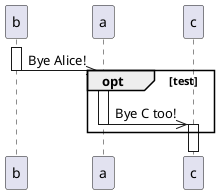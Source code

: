 @startuml
!pragma teoz true
'Issue #1494 with additional parallel to C.
'skinparam style strictuml

'Actor Bob as b
'Actor Alice as a
'Actor Charlie as c

activate b
'b ->> a --++ : Hi Alice!
'a ->> b --++ : Bye Bob!

'b ->> a --++: Bye Alice!

'& b ->> m ++ : Bye Alice!
 b ->> a --++: Bye Alice!
  & opt test
  'activate a
 a ->> c -- : Bye C too!
 activate c
 end
 '& b ->> a --: Bye Alice!

deactivate b
'activate a
deactivate a
'deactivate m
deactivate c
'footer %version()
@enduml
@startuml
!pragma teoz true
'Issue #1494 with additional parallel to C.
'skinparam style strictuml

'Actor Bob as b
'Actor Alice as a
'Actor Charlie as c

activate b
'b ->> a --++ : Hi Alice!
'a ->> b --++ : Bye Bob!

b ->> a ++: Bye Alice!
'& b ->> m ++ : Bye Alice!
'& group test
& a ->> c ++: Bye C too!
' end
deactivate b
'activate a
deactivate a
'deactivate m
deactivate c
@enduml

@startuml
!pragma teoz true
'Forum 13409
activate b
b -> a --++ #red : hello
deactivate a
b -> a : hello2
activate a #green
deactivate a
b -> a ++ #green: hello3
@enduml

@startuml
!pragma teoz true
'also Forum 15191
Bob -> Alice : message
& note right of Alice: ok
Alice -[hidden]> Alice

activate Bob
Bob -> Alice --: deactivate
& note right of Alice: ok

Bob -> Alice ++: activate
& note right of Alice: ok
activate Bob
deactivate Alice


Bob -> Alice --++: act+deact
& note right of Alice: not ok
deactivate Alice
@enduml

@startuml
!pragma teoz true
participant "actor 1"
participant "actor 5"
'activate "actor 5" #Olive
"actor 5" -> "actor 1"
'deactivate "actor 5"
activate "actor 1" #Olive
activate "actor 1" #OliveDrab
activate "actor 1" #MediumSeaGreen

footer %version()
@enduml

@startuml
!pragma teoz true
activate "actor 1" #Olive
activate "actor 1" #OliveDrab
activate "actor 1" #MediumSeaGreen
'activate "actor 1" #blue
"actor 1" -> "actor 1": actor1 sub-sub-activity1
deactivate "actor 1"
deactivate "actor 1"
deactivate "actor 1"
'deactivate "actor 1"
"actor 1" -> "actor 1": actor1 activity2
footer %version()
@enduml

@startuml
!pragma teoz true
'issue #344
'
' 1 - some activation lines separated by messages
'
activate "actor 1" #Olive
"actor 1" -> "actor 1": actor1 activity1
activate "actor 1" #OliveDrab
"actor 1" -> "actor 1": actor1 sub-activity1
deactivate "actor 1"
"actor 1" -> "actor 1": actor1 activity2\nactor1 summary1
activate "actor 1" #OliveDrab
"actor 1" -> "actor 1": actor1 sub-activity2\nactor1 sub-activity3
"actor 1" -> "actor 5" :
deactivate "actor 1"
deactivate "actor 1"
activate "actor 5" #Olive
"actor 5" -> "actor 5": general func activity1\ngeneral func activity2
activate "actor 5" #OliveDrab
"actor 5" -> "actor 5": general func sub-activity1
"actor 5" -> "actor 1" :
deactivate "actor 5"
deactivate "actor 5"

'
' 2 - some activation lines in sequence
'
activate "actor 1" #Olive
activate "actor 1" #OliveDrab
"actor 1" -> "actor 1": actor1 sub-summary1
"actor 1" -> "actor1_func1()" :
deactivate "actor 1"
deactivate "actor 1"
activate "actor1_func1()" #Olive
"actor1_func1()" -> "actor1_func1()": actor1 func1 activity1\nactor1 func1 activity2
"actor1_func1()" -> "actor2_func1()" :
deactivate "actor1_func1()"
activate "actor2_func1()" #Olive
"actor2_func1()" -> "actor2_func1()": actor2 func1 activity1
"actor2_func1()" -> "actor 1" :
deactivate "actor2_func1()"

'
' 3 - some further activation lines in sequence
'
activate "actor 1" #Olive
activate "actor 1" #OliveDrab
activate "actor 1" #MediumSeaGreen
"actor 1" -> "actor 1": actor1 sub-sub-activity1
deactivate "actor 1"
"actor 1" -> "actor 1": actor1 sub-activity4
deactivate "actor 1"
"actor 1" -> "actor 1": actor1 activity3
@enduml
@startuml
!pragma teoz true
activate "actor 1" #Olive
"actor 1" -[#ffffff00]>? : actor1 activity1
activate "actor 1" #OliveDrab
"actor 1" -[#ffffff00]>? : actor1 sub-activity1
deactivate "actor 1"
"actor 1" -[#ffffff00]>? : actor1 activity2\nactor1 summary1
activate "actor 1" #OliveDrab
"actor 1" -[#ffffff00]>? : actor1 sub-activity2\nactor1 sub-activity3
"actor 1" -> "actor 5" :
deactivate "actor 1"
deactivate "actor 1"
activate "actor 5" #Olive
"actor 5" -[#ffffff00]>? : general func activity1\ngeneral func activity2
activate "actor 5" #OliveDrab
"actor 5" -[#ffffff00]>? : general func sub-activity1
"actor 5" -> "actor 1" :
deactivate "actor 5"
deactivate "actor 5"
activate "actor 1" #Olive
"actor 1" -[#ffffff00]>? :
activate "actor 1" #OliveDrab
"actor 1" -[#ffffff00]>? : actor1 sub-summary1
"actor 1" -> "actor1_func1()" :
@enduml
@startuml
!pragma teoz true
activate "actor 1" #Olive
activate "actor 1" #OliveDrab
activate "actor 1" #MediumSeaGreen
'activate "actor 1" #blue
"actor 1" -> "actor 1": actor1 sub-sub-activity1
deactivate "actor 1"
deactivate "actor 1"
deactivate "actor 1"
'deactivate "actor 1"
"actor 1" -> "actor 1": actor1 activity2
footer %version()
@enduml
@startuml
!pragma teoz true
participant Jim as j
participant Alice as a
participant Bob   as b
participant Tom as c
activate j
activate a
activate b
activate a
activate b
activate b
activate b
a ->     b : ""->   ""
a ->>    b : ""->>  ""
a -\     b : ""-\   ""
a -\\    b : ""-\\\\""
a -/     b : ""-/   ""
a -//    b : ""-//  ""
a ->x    b : ""->x  ""
a x->    b : ""x->  ""
a o->    b : ""o->  ""
a ->o    b : ""->o  ""
a o->o   b : ""o->o ""
a <->    b : ""<->  ""
a o<->o  b : ""o<->o""
a x<->x  b : ""x<->x""
a ->>o   b : ""->>o ""
a -\o    b : ""-\o  ""
a -\\o   b : ""-\\\\o""
a -/o    b : ""-/o  ""
a -//o   b : ""-//o ""
a x->o   b : ""x->o ""

a <-     b : ""<-  ""
a <<-    b : ""<<-  ""
a /-     b : ""/-   ""
a //-    b : ""//-""
a \-     b : ""\\-""
a \\-    b : ""\\\\-""
a x<-    b : ""x<-  ""
a <-x    b : ""<-x  ""
a <-o    b : ""<-o  ""
a o<-    b : ""o<-  ""
a o<-o   b : ""o<-o ""
a <->    b : ""<->  ""
a o<->o  b : ""o<->o""
a x<->x  b : ""x<->x""
a o<<-   b : ""o<<- ""
a o/-    b : ""o/-  ""
a o//-   b : ""o//-""
a o\-    b : ""o\\-  ""
a o\\-   b : ""o\\\\-""
a o<-x   b : ""o<-x ""

a ->     a : ""->   ""
a ->>    a : ""->>  ""
a -\     a : ""-\   ""
a -\\    a : ""-\\\\""
a -/     a : ""-/   ""
a -//    a : ""-//  ""
a o->    a : ""o->  ""
a ->o    a : ""->o  ""
a o->o   a : ""o->o ""
a <->    a : ""<->  ""
a o<->o  a : ""o<->o""
a ->>o   a : ""->>o ""
a -\o    a : ""-\o  ""
a -\\o   a : ""-\\\\o""
a -/o    a : ""-/o  ""
a -//o   a : ""-//o ""

b <-     b : ""<-""
b o<-     b : ""o<-""
b o<-o     b : ""o<-o""
b <<-    b : ""<<-""
b /-     b : ""/-""
b //-    b : ""//""
b \-     b : ""\-""
b \\-    b : ""\\\\-""
b <-o    b : ""<-o""
b o<-    b : ""o<-""
b o<-o   b : ""o<-o""
b o<<-   b : ""o<<-""
b o/-    b : ""o/-""
b o//-   b : ""o//-""
b o\-    b : ""o\\-""
b o\\-   b : ""o\\\\-""

a <->    a : "" <->""
a o<->o  a : "" o<->o""
a x<->x  a : ""  x<->x""
a x->o   a : ""x->o ""
a ->x    a : ""->x  ""
a x->    a : ""x->  ""
a x<-    a : ""x<-""
a <-X    a : ""<-x""
a o<-x   a : "" o<-x ""
b x<-    b : ""x<-""
b <-X    b : ""<-x""
b o<-x   b : "" o<-x ""

[->      a : ""[->   ""
[->>     a : ""[->>  ""
[-\      a : ""[-\   ""
[-\\     a : ""[-\\\\""
[-/      a : ""[-/   ""
[-//     a : ""[-//  ""
[->x     a : ""[->x  ""
[x->     a : ""[x->  ""
[o->     a : ""[o->  ""
[->o     a : ""[->o  ""
[o->o    a : ""[o->o ""
[<->     a : ""[<->  ""
[o<->o   a : ""[o<->o""
[x<->x   a : ""[x<->x""
[->>o    a : ""[->>o ""
[-\o     a : ""[-\o  ""
[-\\o    a : ""[-\\\\o""
[-/o     a : ""[-/o  ""
[-//o    a : ""[-//o ""
[x->o    a : ""[x->o ""

a ->]      : ""->]   ""
a ->>]     : ""->>]  ""
a -\]      : ""-\]   ""
a -\\]     : ""-\\\\]""
a -/]      : ""-/]   ""
a -//]     : ""-//]  ""
a ->x]     : ""->x]  ""
a x->]     : ""x->]  ""
a o->]     : ""o->]  ""
a ->o]     : ""->o]  ""
a o->o]    : ""o->o] ""
a <->]     : ""<->]  ""
a o<->o]   : ""o<->o]""
a x<->x]   : ""x<->x]""
a ->>o]    : ""->>o] ""
a -\o]     : ""-\o]  ""
a -\\o]    : ""-\\\\o]""
a -/o]     : ""-/o]  ""
a -//o]    : ""-//o] ""
a x->o]    : ""x->o] ""
@enduml
@startuml
'!pragma teoz true
'
' 1 - some activation lines separated by messages
'
activate "actor 1" #Olive
"actor 1" -> "actor 1": actor1 activity1
activate "actor 1" #OliveDrab
"actor 1" -> "actor 1": actor1 sub-activity1
deactivate "actor 1"
"actor 1" -> "actor 1": actor1 activity2\nactor1 summary1
activate "actor 1" #OliveDrab
"actor 1" -> "actor 1": actor1 sub-activity2\nactor1 sub-activity3
"actor 1" -> "actor 5" :
deactivate "actor 1"
deactivate "actor 1"
activate "actor 5" #Olive
"actor 5" -> "actor 5": general func activity1\ngeneral func activity2
activate "actor 5" #OliveDrab
"actor 5" -> "actor 5": general func sub-activity1
"actor 5" -> "actor 1" :
deactivate "actor 5"
deactivate "actor 5"

'
' 2 - some activation lines in sequence
'
activate "actor 1" #Olive
activate "actor 1" #OliveDrab
"actor 1" -> "actor 1": actor1 sub-summary1
"actor 1" -> "actor1_func1()" :
deactivate "actor 1"
deactivate "actor 1"
activate "actor1_func1()" #Olive
"actor1_func1()" -> "actor1_func1()": actor1 func1 activity1\nactor1 func1 activity2
"actor1_func1()" -> "actor2_func1()" :
deactivate "actor1_func1()"
activate "actor2_func1()" #Olive
"actor2_func1()" -> "actor2_func1()": actor2 func1 activity1
"actor2_func1()" -> "actor 1" :
deactivate "actor2_func1()"

'
' 3 - some further activation lines in sequence
'
activate "actor 1" #Olive
activate "actor 1" #OliveDrab
activate "actor 1" #MediumSeaGreen
"actor 1" -> "actor 1": actor1 sub-sub-activity1
deactivate "actor 1"
"actor 1" -> "actor 1": actor1 sub-activity4
deactivate "actor 1"
"actor 1" -> "actor 1": actor1 activity3
@enduml
@startuml
!pragma teoz true
'
' 1 - some activation lines separated by messages
'
activate "actor 1" #Olive
"actor 1" -> "actor 1": actor1 activity1
activate "actor 1" #OliveDrab
"actor 1" -> "actor 1": actor1 sub-activity1
deactivate "actor 1"
"actor 1" -> "actor 1": actor1 activity2\nactor1 summary1
activate "actor 1" #OliveDrab
"actor 1" -> "actor 1": actor1 sub-activity2\nactor1 sub-activity3
"actor 1" -> "actor 5" :
deactivate "actor 1"
deactivate "actor 1"
activate "actor 5" #Olive
"actor 5" -> "actor 5": general func activity1\ngeneral func activity2
activate "actor 5" #OliveDrab
"actor 5" -> "actor 5": general func sub-activity1
"actor 5" -> "actor 1" :
deactivate "actor 5"
deactivate "actor 5"

'
' 2 - some activation lines in sequence
'
activate "actor 1" #Olive
activate "actor 1" #OliveDrab
"actor 1" -> "actor 1": actor1 sub-summary1
"actor 1" -> "actor1_func1()" :
deactivate "actor 1"
deactivate "actor 1"
activate "actor1_func1()" #Olive
"actor1_func1()" -> "actor1_func1()": actor1 func1 activity1\nactor1 func1 activity2
"actor1_func1()" -> "actor2_func1()" :
deactivate "actor1_func1()"
activate "actor2_func1()" #Olive
"actor2_func1()" -> "actor2_func1()": actor2 func1 activity1
"actor2_func1()" -> "actor 1" :
deactivate "actor2_func1()"

'
' 3 - some further activation lines in sequence
'
activate "actor 1" #Olive
activate "actor 1" #OliveDrab
activate "actor 1" #MediumSeaGreen
"actor 1" -> "actor 1" : actor1 sub-sub-activity1
deactivate "actor 1"
"actor 1" -> "actor 1": actor1 sub-activity4
deactivate "actor 1"
"actor 1" -> "actor 1": actor1 activity3
@enduml
@startuml
activate "actor 1" #Olive
activate "actor 1" #OliveDrab
activate "actor 1" #MediumSeaGreen
"actor 1" -> "actor 1": actor1 sub-sub-activity1
deactivate "actor 1"
"actor 1" -> "actor 1": actor1 sub-activity2
deactivate "actor 1"
"actor 1" -> "actor 1": actor1 activity2
@enduml
@startuml
!pragma teoz true
activate "actor 1" #Olive
activate "actor 1" #OliveDrab
activate "actor 1" #MediumSeaGreen
"actor 1" -> "actor 1": actor1 sub-sub-activity1
deactivate "actor 1"
"actor 1" -> "actor 1": actor1 sub-activity2
deactivate "actor 1"
"actor 1" -> "actor 1": actor1 activity2
@enduml
@startuml
activate "actor 1" #Olive
"actor 1" -[#ffffff00]> "actor 1" :
activate "actor 1" #OliveDrab
"actor 1" -[#ffffff00]> "actor 1" :
activate "actor 1" #MediumSeaGreen
"actor 1" -[#ffffff00]> "actor 1": actor1 sub-sub-activity
deactivate "actor 1"
"actor 1" -[#ffffff00]> "actor 1": actor1 sub-activity
deactivate "actor 1"
"actor 1" -[#ffffff00]> "actor 1": actor1 activity
@enduml
@startuml
!pragma teoz true
activate "actor 1" #Olive
"actor 1" -[#ffffff00]> "actor 1" :
activate "actor 1" #OliveDrab
"actor 1" -[#ffffff00]> "actor 1" :
activate "actor 1" #MediumSeaGreen
"actor 1" -[#ffffff00]> "actor 1": actor1 sub-sub-activity
deactivate "actor 1"
"actor 1" -[#ffffff00]> "actor 1": actor1 sub-activity
deactivate "actor 1"
"actor 1" -[#ffffff00]> "actor 1": actor1 activity
@enduml
@startuml
!pragma teoz true
activate "actor 1" #Olive
"actor 1" -[hidden]>?
activate "actor 1" #OliveDrab
& "actor 1" -[hidden]>?
activate "actor 1" #MediumSeaGreen
"actor 1" -[#ffffff00]>? : actor1 sub-sub-activity
deactivate "actor 1"
"actor 1" -[#ffffff00]>? : actor1 sub-activity
deactivate "actor 1"
"actor 1" -[#ffffff00]>? : actor1 activity
deactivate "actor 1"
@enduml
@startuml
!pragma teoz true
activate "actor 1" #Olive
"actor 1" -[#ffffff00]>? : actor1 activity1
activate "actor 1" #OliveDrab
"actor 1" -[#ffffff00]>? : actor1 sub-activity1
deactivate "actor 1"
"actor 1" -[#ffffff00]>? : actor1 activity2\nactor1 summary1
activate "actor 1" #OliveDrab
"actor 1" -[#ffffff00]>? : actor1 sub-activity2\nactor1 sub-activity3
"actor 1" -> "actor 5" :
deactivate "actor 1"
deactivate "actor 1"
activate "actor 5" #Olive
"actor 5" -[#ffffff00]>? : general func activity1\ngeneral func activity2
activate "actor 5" #OliveDrab
"actor 5" -[#ffffff00]>? : general func sub-activity1
"actor 5" -> "actor 1" :
deactivate "actor 5"
deactivate "actor 5"
activate "actor 1" #Olive
"actor 1" -[#ffffff00]>? :
activate "actor 1" #OliveDrab
"actor 1" -[#ffffff00]>? : actor1 sub-summary1
"actor 1" -> "actor1_func1()" :
@enduml
@startuml
!pragma teoz true
participant Bob
participant Alice

note right of Alice: NOTE1
& Bob -> Alice : Hello1

Bob -> Alice : Hello2
/ note right of Alice: NOTE2


Bob -> Alice ++ #red: hello3
return Hello33
note right: Right3
note left: Left3


'This doesn't work:
Bob -> Alice ++ #red: hello4
 note right of Alice: Right4 of Alice
& return Hello44 Par
& note left of Bob: LeftBob Par


Bob -> Alice ++ #red: hello5
note right of Alice: Right5
return Hello55

@enduml
@startuml
!pragma teoz true

'!theme crt-amber
'skinparam backgroundColor #000000

participant "Random Name" as foo

hide footbox

'foo -> foo : test
'&  opt message received
    alt REQUEST
        bossrpcp ->B : request
    else RESPONSE
        bossrpcp -> bossrpcp : respond
'    else AGAIN
'     bossrpcp -> bossrpcp : request
    end
'end
& foo -> foo : test

@enduml
@startuml
!pragma teoz true
activate "actor 1" #Olive
activate "actor 1" #OliveDrab
activate "actor 1" #MediumSeaGreen
'"actor 1" -[#ffffff00]> "actor 1": actor1 sub-sub-activity
"actor 1" -> "actor 2" --
& "actor 2" -> "actor 3"
activate "actor 1" #Blue
& "actor 3" -> "actor 4"
deactivate "actor 1"
"actor 1" -[#ffffff00]> "actor 1": actor1 sub-activity
deactivate "actor 1"
"actor 1" -[#ffffff00]> "actor 1": actor1 activity
@enduml
@startuml
hide footbox
autonumber
scale 0.8
!pragma teoz true
skinparam shadowing false
participant "Function Group\nS_ABAP_TRACE_DATA" as 1
participant "PROG\nZZZ_RECURSIVE" as 2
participant "ObjectId:7 of Class LCL_CLASS\nZZZ_RECURSIVE" as 3
1 -> 1:
activate 1
1 -> 2:  ZZZ_RECURSIVE
activate 2
2 -> 2: Perform
activate 2
deactivate 2
2 -> 3: Call method ADD
activate 3
3 -> 3: Call method ADD
activate 3
3 -> 3: Call method ADD
activate 3
3 -> 3: Call method ADD
activate 3
3 -> 3: Call method ADD
activate 3
3 -> 3: Call method ADD
activate 3
deactivate 3
deactivate 3
deactivate 3
deactivate 3
deactivate 3
3 --> 2
deactivate 3

loop 2 times
2 -> 2:  SYSTEM-EXIT
activate 2
deactivate 2
2 --> 1
deactivate 2
end
@enduml
@startuml
!pragma teoz true
footer %version()

1 -> 5 : Hi
activate 5
5 -> 5: general func activity1
activate 5
5 -> 5 : general func sub-activity1
activate 5
deactivate 5
deactivate 5
5 -> 1 : Test
deactivate 5

@enduml
@startuml
!pragma teoz true

2 -> 3: Call method ADD
activate 3
3 -> 3: Call method ADD
activate 3
3 -> 3: Call method ADD
activate 3
3 -> 3: Call method ADD
activate 3
'3 -> 3: Call method ADD
'activate 3
'3 -> 3: Call method ADD
deactivate 3
deactivate 3
deactivate 3
'deactivate 3
'deactivate 3
3 --> 2 : Test
deactivate 3


@enduml
@startuml
!pragma teoz true
footer %version()

1 -> 5 :
activate 5
5 -> 5: general func activity1
activate 5
5 -> 5 : general func sub-activity1
activate 5
||20||

5 -> 1 : Test
deactivate 5
deactivate 5
deactivate 5

@enduml
@startuml
!pragma teoz true


1 o-> 1: actor1 activity1
activate 1
activate 1
activate 1
||25||

1 o-> 1: actor1 activity2
deactivate 1
deactivate 1
deactivate 1
@enduml
@startuml
'!pragma teoz true


1 o-> 1: actor1 activity1
activate 1
activate 1
activate 1
||25||

1 o-> 1: actor1 activity2
deactivate 1
deactivate 1
deactivate 1
@enduml
